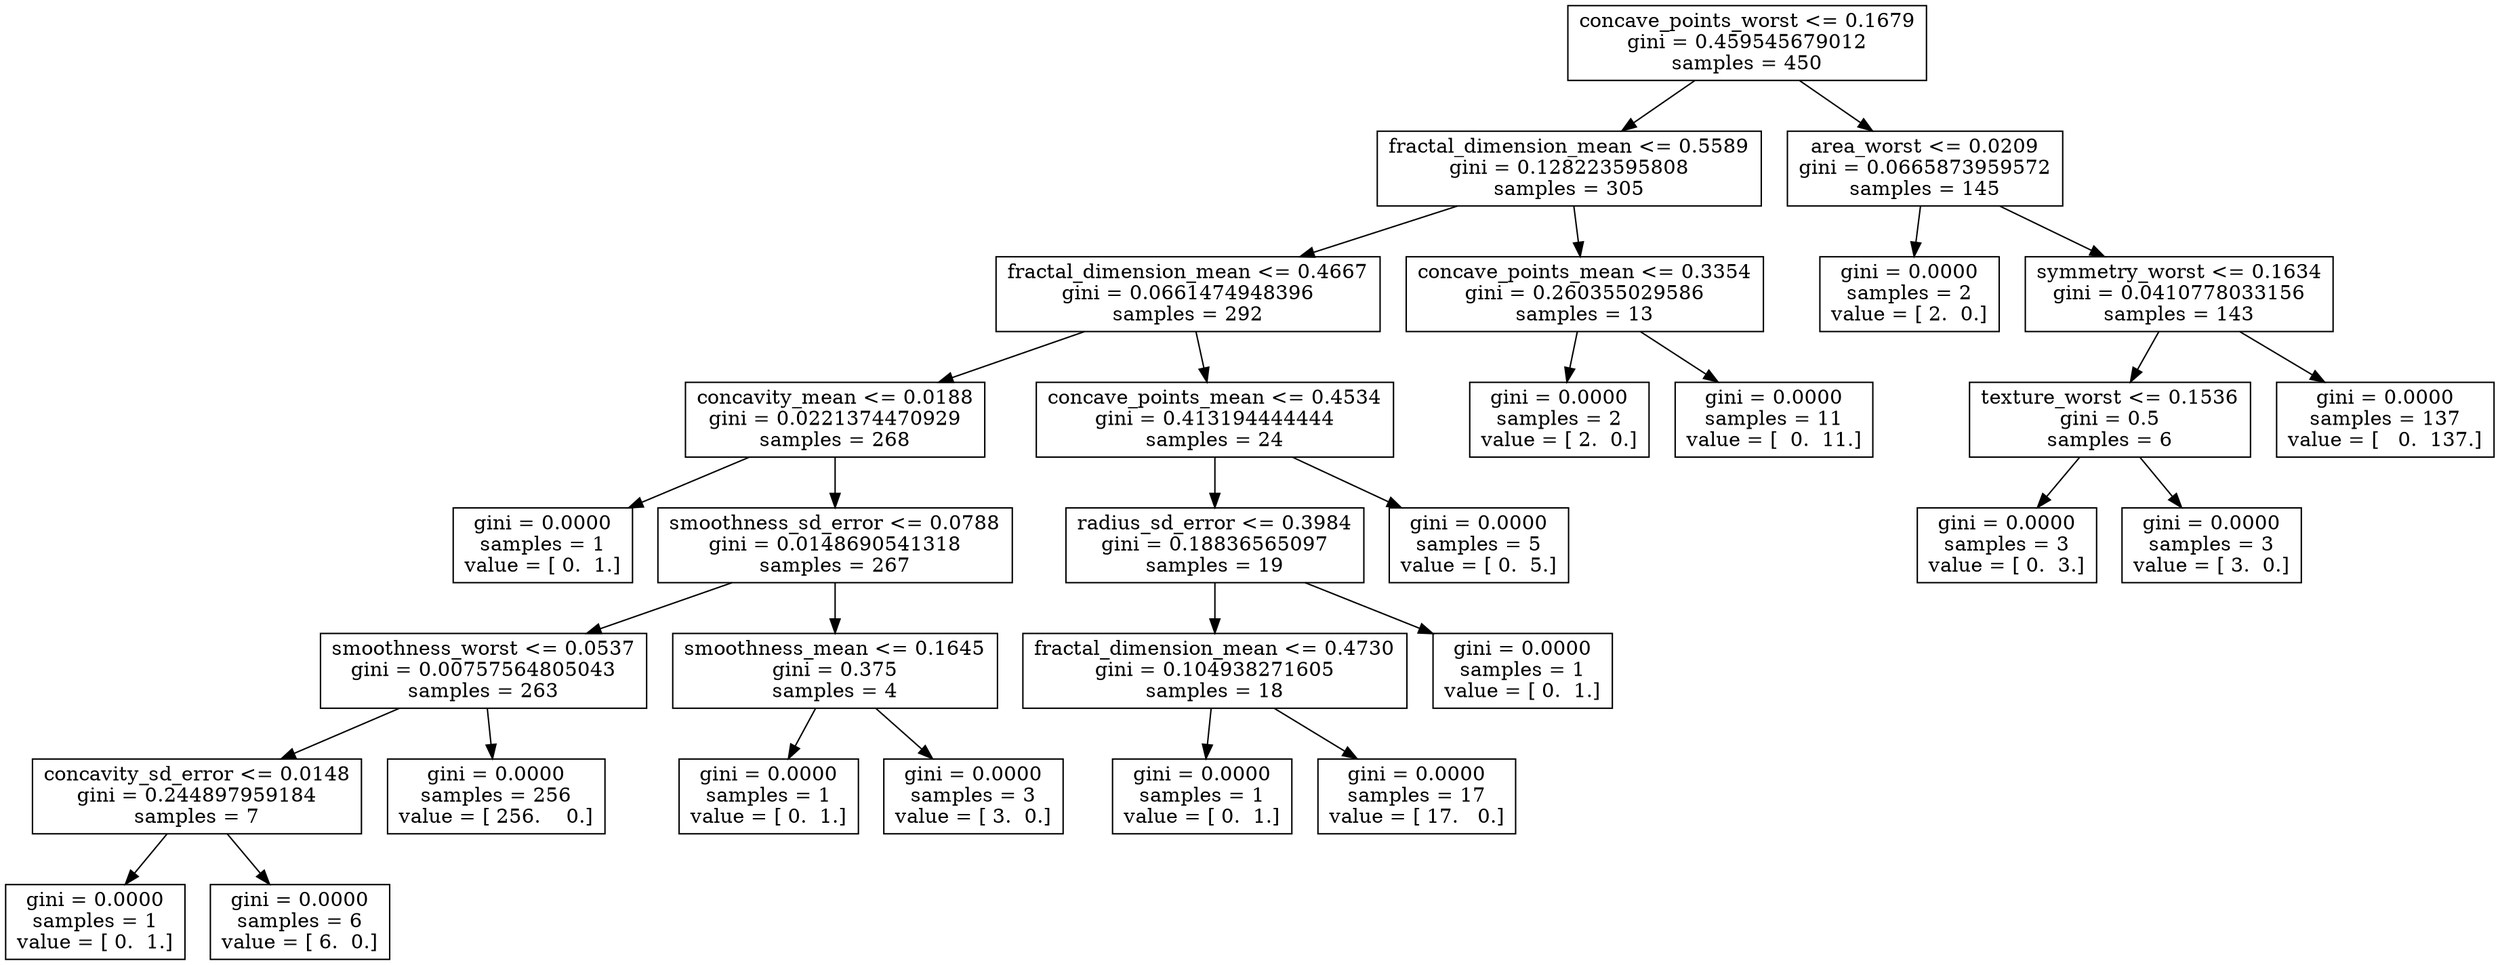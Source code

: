 digraph Tree {
0 [label="concave_points_worst <= 0.1679\ngini = 0.459545679012\nsamples = 450", shape="box"] ;
1 [label="fractal_dimension_mean <= 0.5589\ngini = 0.128223595808\nsamples = 305", shape="box"] ;
0 -> 1 ;
2 [label="fractal_dimension_mean <= 0.4667\ngini = 0.0661474948396\nsamples = 292", shape="box"] ;
1 -> 2 ;
3 [label="concavity_mean <= 0.0188\ngini = 0.0221374470929\nsamples = 268", shape="box"] ;
2 -> 3 ;
4 [label="gini = 0.0000\nsamples = 1\nvalue = [ 0.  1.]", shape="box"] ;
3 -> 4 ;
5 [label="smoothness_sd_error <= 0.0788\ngini = 0.0148690541318\nsamples = 267", shape="box"] ;
3 -> 5 ;
6 [label="smoothness_worst <= 0.0537\ngini = 0.00757564805043\nsamples = 263", shape="box"] ;
5 -> 6 ;
7 [label="concavity_sd_error <= 0.0148\ngini = 0.244897959184\nsamples = 7", shape="box"] ;
6 -> 7 ;
8 [label="gini = 0.0000\nsamples = 1\nvalue = [ 0.  1.]", shape="box"] ;
7 -> 8 ;
9 [label="gini = 0.0000\nsamples = 6\nvalue = [ 6.  0.]", shape="box"] ;
7 -> 9 ;
10 [label="gini = 0.0000\nsamples = 256\nvalue = [ 256.    0.]", shape="box"] ;
6 -> 10 ;
11 [label="smoothness_mean <= 0.1645\ngini = 0.375\nsamples = 4", shape="box"] ;
5 -> 11 ;
12 [label="gini = 0.0000\nsamples = 1\nvalue = [ 0.  1.]", shape="box"] ;
11 -> 12 ;
13 [label="gini = 0.0000\nsamples = 3\nvalue = [ 3.  0.]", shape="box"] ;
11 -> 13 ;
14 [label="concave_points_mean <= 0.4534\ngini = 0.413194444444\nsamples = 24", shape="box"] ;
2 -> 14 ;
15 [label="radius_sd_error <= 0.3984\ngini = 0.18836565097\nsamples = 19", shape="box"] ;
14 -> 15 ;
16 [label="fractal_dimension_mean <= 0.4730\ngini = 0.104938271605\nsamples = 18", shape="box"] ;
15 -> 16 ;
17 [label="gini = 0.0000\nsamples = 1\nvalue = [ 0.  1.]", shape="box"] ;
16 -> 17 ;
18 [label="gini = 0.0000\nsamples = 17\nvalue = [ 17.   0.]", shape="box"] ;
16 -> 18 ;
19 [label="gini = 0.0000\nsamples = 1\nvalue = [ 0.  1.]", shape="box"] ;
15 -> 19 ;
20 [label="gini = 0.0000\nsamples = 5\nvalue = [ 0.  5.]", shape="box"] ;
14 -> 20 ;
21 [label="concave_points_mean <= 0.3354\ngini = 0.260355029586\nsamples = 13", shape="box"] ;
1 -> 21 ;
22 [label="gini = 0.0000\nsamples = 2\nvalue = [ 2.  0.]", shape="box"] ;
21 -> 22 ;
23 [label="gini = 0.0000\nsamples = 11\nvalue = [  0.  11.]", shape="box"] ;
21 -> 23 ;
24 [label="area_worst <= 0.0209\ngini = 0.0665873959572\nsamples = 145", shape="box"] ;
0 -> 24 ;
25 [label="gini = 0.0000\nsamples = 2\nvalue = [ 2.  0.]", shape="box"] ;
24 -> 25 ;
26 [label="symmetry_worst <= 0.1634\ngini = 0.0410778033156\nsamples = 143", shape="box"] ;
24 -> 26 ;
27 [label="texture_worst <= 0.1536\ngini = 0.5\nsamples = 6", shape="box"] ;
26 -> 27 ;
28 [label="gini = 0.0000\nsamples = 3\nvalue = [ 0.  3.]", shape="box"] ;
27 -> 28 ;
29 [label="gini = 0.0000\nsamples = 3\nvalue = [ 3.  0.]", shape="box"] ;
27 -> 29 ;
30 [label="gini = 0.0000\nsamples = 137\nvalue = [   0.  137.]", shape="box"] ;
26 -> 30 ;
}